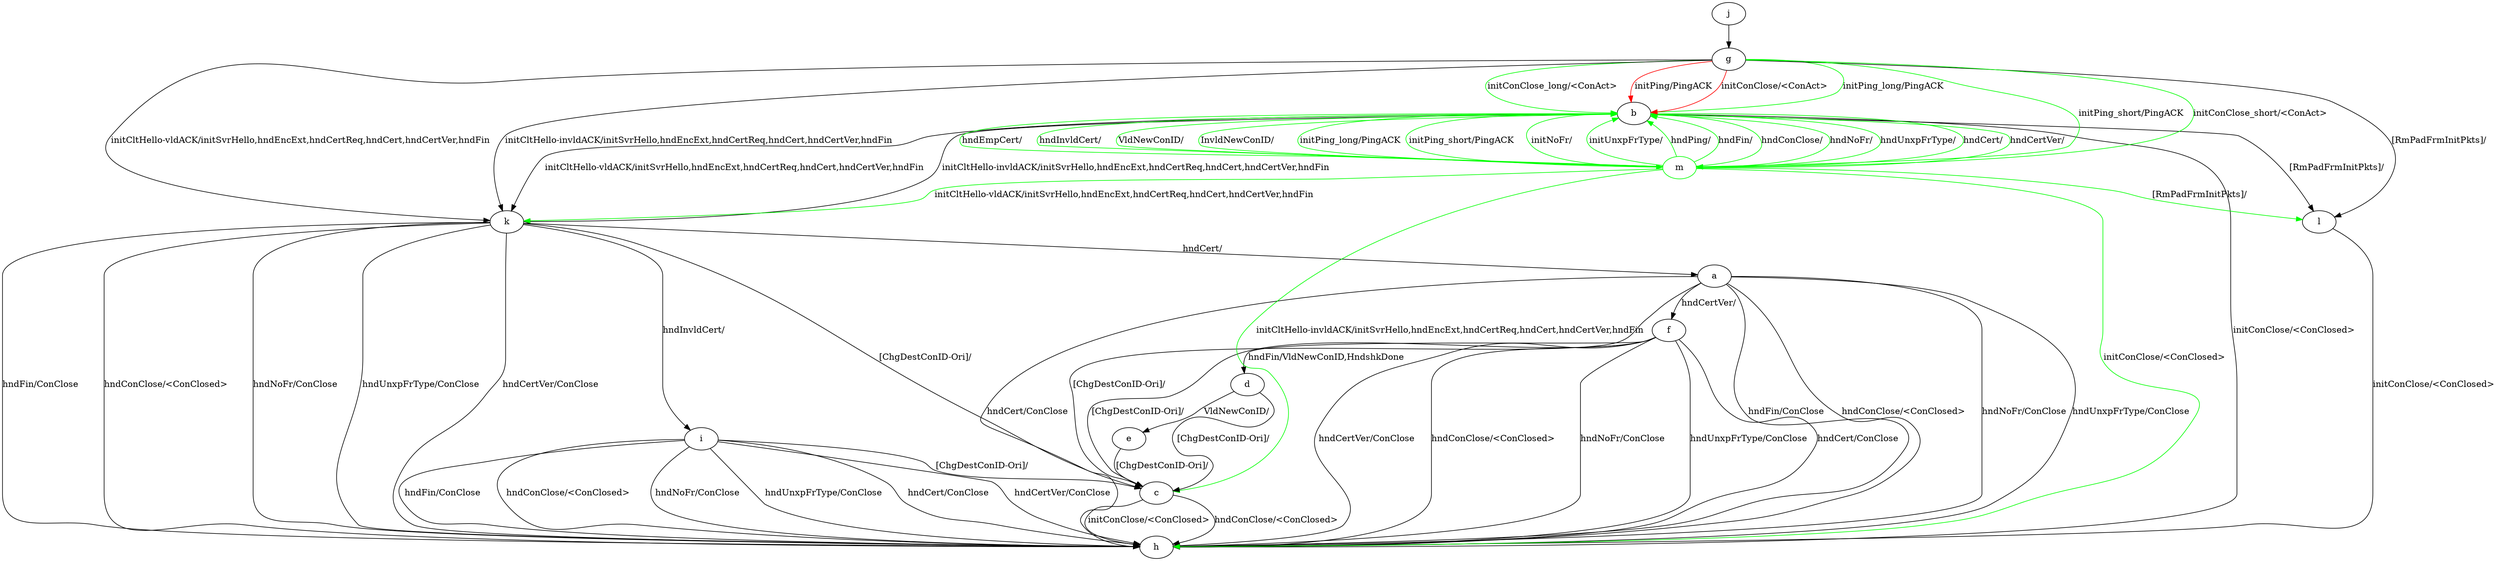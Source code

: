 digraph "" {
	a -> c	[key=0,
		label="[ChgDestConID-Ori]/ "];
	a -> f	[key=0,
		label="hndCertVer/ "];
	a -> h	[key=0,
		label="hndFin/ConClose "];
	a -> h	[key=1,
		label="hndConClose/<ConClosed> "];
	a -> h	[key=2,
		label="hndNoFr/ConClose "];
	a -> h	[key=3,
		label="hndUnxpFrType/ConClose "];
	a -> h	[key=4,
		label="hndCert/ConClose "];
	b -> h	[key=0,
		label="initConClose/<ConClosed> "];
	b -> k	[key=0,
		label="initCltHello-vldACK/initSvrHello,hndEncExt,hndCertReq,hndCert,hndCertVer,hndFin "];
	b -> k	[key=1,
		label="initCltHello-invldACK/initSvrHello,hndEncExt,hndCertReq,hndCert,hndCertVer,hndFin "];
	b -> l	[key=0,
		label="[RmPadFrmInitPkts]/ "];
	m	[color=green];
	b -> m	[key=0,
		color=green,
		label="initPing_short/PingACK "];
	c -> h	[key=0,
		label="initConClose/<ConClosed> "];
	c -> h	[key=1,
		label="hndConClose/<ConClosed> "];
	d -> c	[key=0,
		label="[ChgDestConID-Ori]/ "];
	d -> e	[key=0,
		label="VldNewConID/ "];
	e -> c	[key=0,
		label="[ChgDestConID-Ori]/ "];
	f -> c	[key=0,
		label="[ChgDestConID-Ori]/ "];
	f -> d	[key=0,
		label="hndFin/VldNewConID,HndshkDone "];
	f -> h	[key=0,
		label="hndConClose/<ConClosed> "];
	f -> h	[key=1,
		label="hndNoFr/ConClose "];
	f -> h	[key=2,
		label="hndUnxpFrType/ConClose "];
	f -> h	[key=3,
		label="hndCert/ConClose "];
	f -> h	[key=4,
		label="hndCertVer/ConClose "];
	g -> b	[key=0,
		color=green,
		label="initPing_long/PingACK "];
	g -> b	[key=1,
		color=green,
		label="initConClose_long/<ConAct> "];
	g -> b	[key=2,
		color=red,
		label="initPing/PingACK "];
	g -> b	[key=3,
		color=red,
		label="initConClose/<ConAct> "];
	g -> k	[key=0,
		label="initCltHello-vldACK/initSvrHello,hndEncExt,hndCertReq,hndCert,hndCertVer,hndFin "];
	g -> k	[key=1,
		label="initCltHello-invldACK/initSvrHello,hndEncExt,hndCertReq,hndCert,hndCertVer,hndFin "];
	g -> l	[key=0,
		label="[RmPadFrmInitPkts]/ "];
	g -> m	[key=0,
		color=green,
		label="initPing_short/PingACK "];
	g -> m	[key=1,
		color=green,
		label="initConClose_short/<ConAct> "];
	i -> c	[key=0,
		label="[ChgDestConID-Ori]/ "];
	i -> h	[key=0,
		label="hndFin/ConClose "];
	i -> h	[key=1,
		label="hndConClose/<ConClosed> "];
	i -> h	[key=2,
		label="hndNoFr/ConClose "];
	i -> h	[key=3,
		label="hndUnxpFrType/ConClose "];
	i -> h	[key=4,
		label="hndCert/ConClose "];
	i -> h	[key=5,
		label="hndCertVer/ConClose "];
	j -> g	[key=0];
	k -> a	[key=0,
		label="hndCert/ "];
	k -> c	[key=0,
		label="[ChgDestConID-Ori]/ "];
	k -> h	[key=0,
		label="hndFin/ConClose "];
	k -> h	[key=1,
		label="hndConClose/<ConClosed> "];
	k -> h	[key=2,
		label="hndNoFr/ConClose "];
	k -> h	[key=3,
		label="hndUnxpFrType/ConClose "];
	k -> h	[key=4,
		label="hndCertVer/ConClose "];
	k -> i	[key=0,
		label="hndInvldCert/ "];
	l -> h	[key=0,
		label="initConClose/<ConClosed> "];
	m -> b	[key=0,
		color=green,
		label="initNoFr/ "];
	m -> b	[key=1,
		color=green,
		label="initUnxpFrType/ "];
	m -> b	[key=2,
		color=green,
		label="hndPing/ "];
	m -> b	[key=3,
		color=green,
		label="hndFin/ "];
	m -> b	[key=4,
		color=green,
		label="hndConClose/ "];
	m -> b	[key=5,
		color=green,
		label="hndNoFr/ "];
	m -> b	[key=6,
		color=green,
		label="hndUnxpFrType/ "];
	m -> b	[key=7,
		color=green,
		label="hndCert/ "];
	m -> b	[key=8,
		color=green,
		label="hndCertVer/ "];
	m -> b	[key=9,
		color=green,
		label="hndEmpCert/ "];
	m -> b	[key=10,
		color=green,
		label="hndInvldCert/ "];
	m -> b	[key=11,
		color=green,
		label="VldNewConID/ "];
	m -> b	[key=12,
		color=green,
		label="InvldNewConID/ "];
	m -> b	[key=13,
		color=green,
		label="initPing_long/PingACK "];
	m -> c	[key=0,
		color=green,
		label="initCltHello-invldACK/initSvrHello,hndEncExt,hndCertReq,hndCert,hndCertVer,hndFin "];
	m -> h	[key=0,
		color=green,
		label="initConClose/<ConClosed> "];
	m -> k	[key=0,
		color=green,
		label="initCltHello-vldACK/initSvrHello,hndEncExt,hndCertReq,hndCert,hndCertVer,hndFin "];
	m -> l	[key=0,
		color=green,
		label="[RmPadFrmInitPkts]/ "];
}
